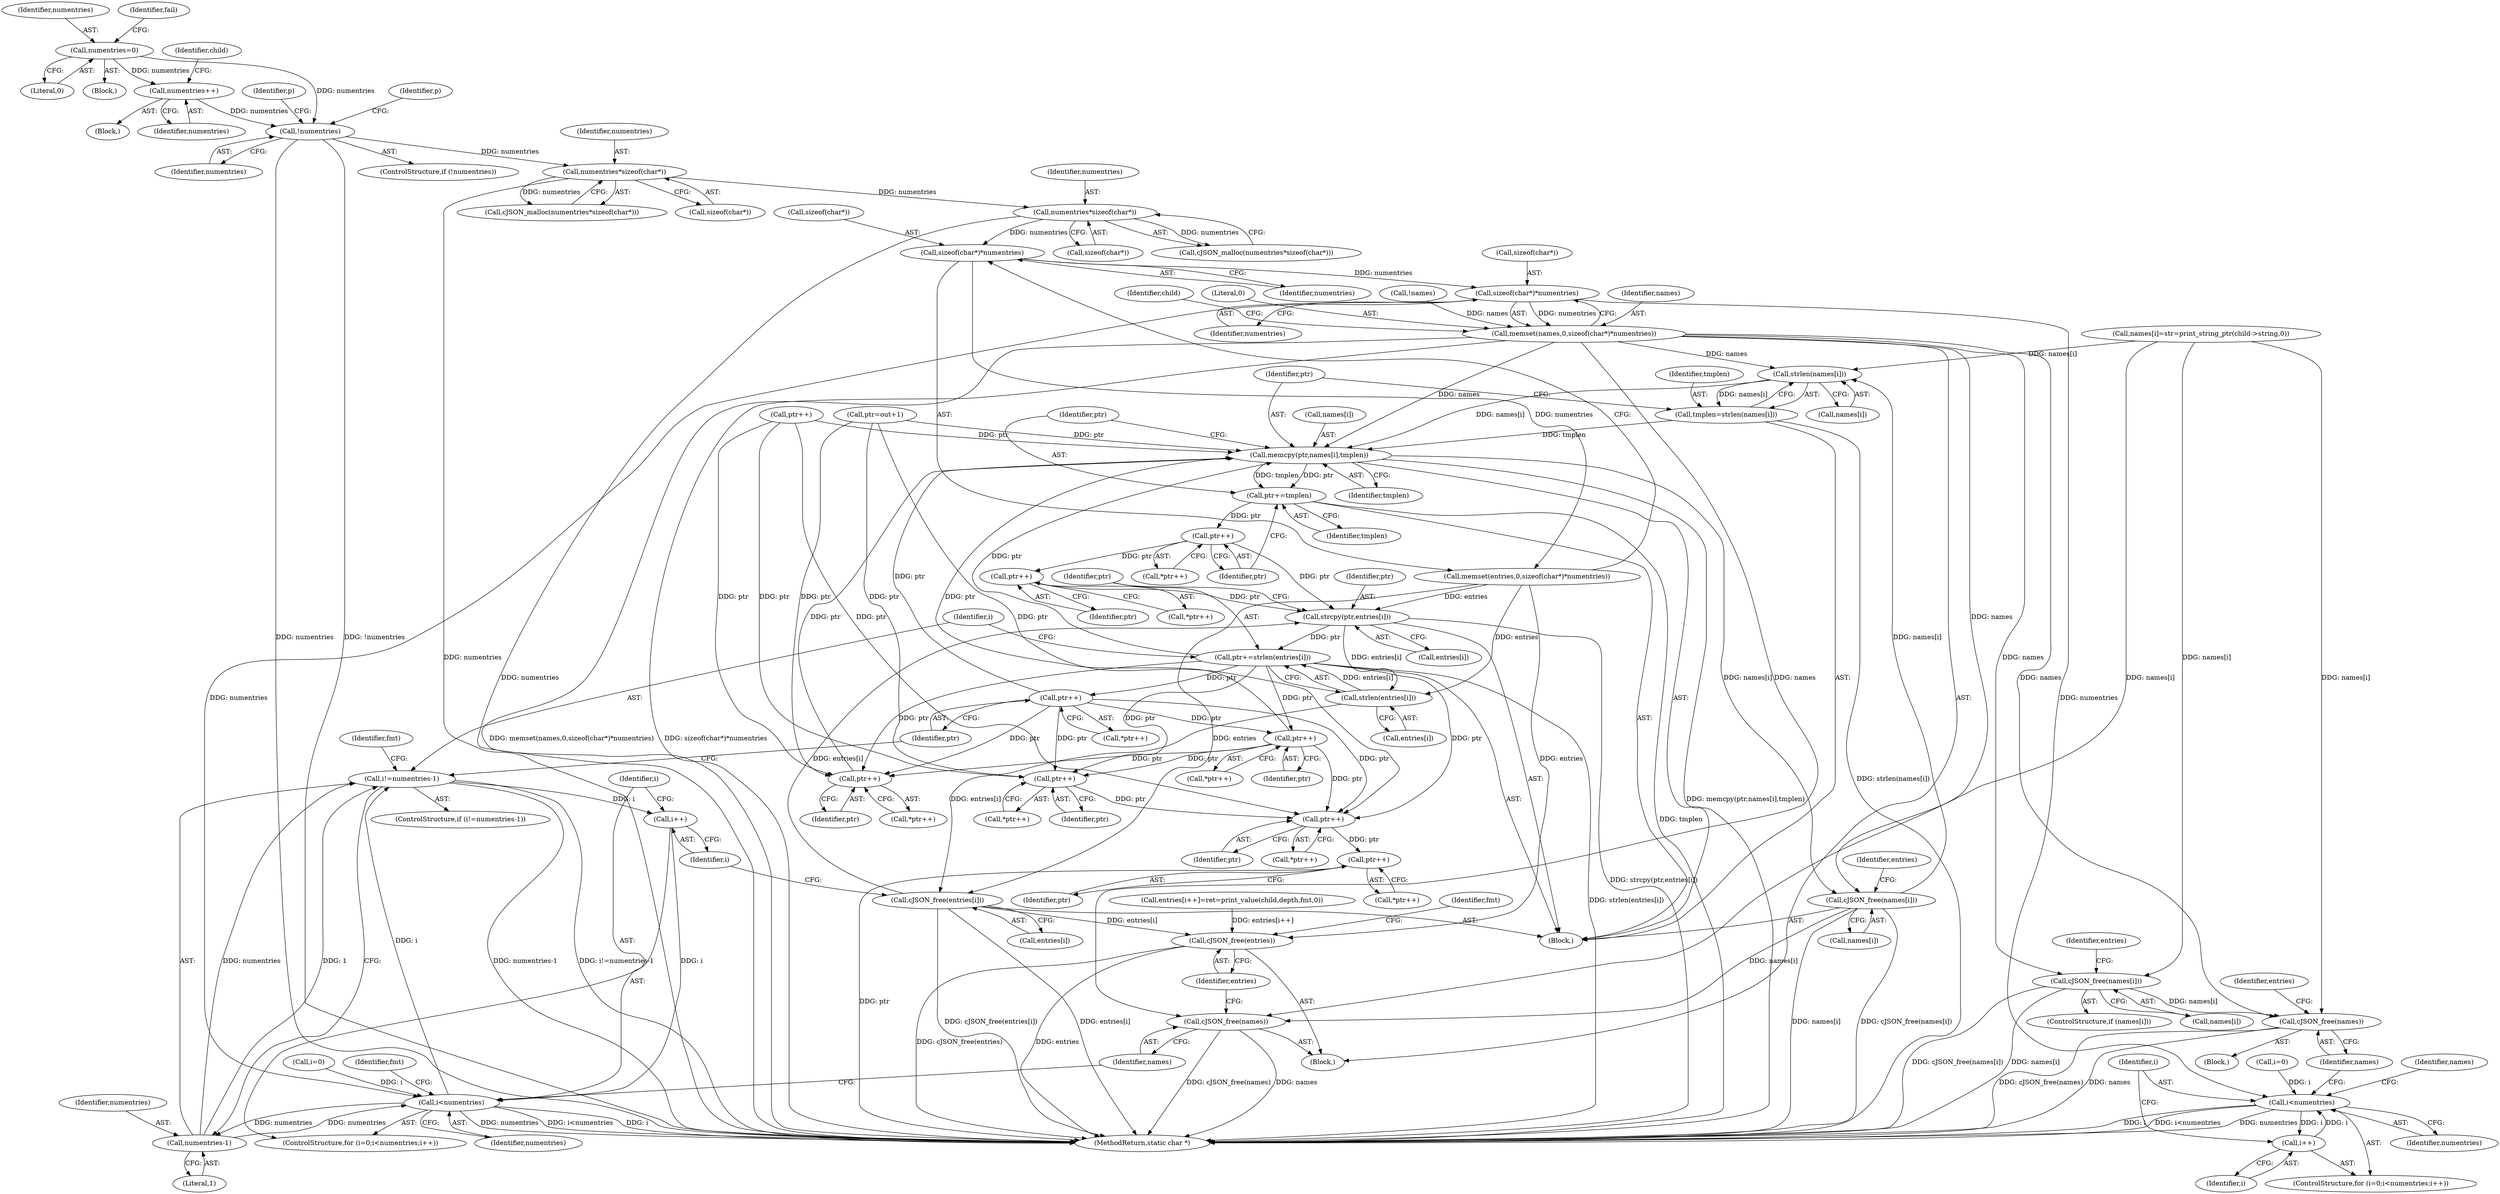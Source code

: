 digraph "0_iperf_91f2fa59e8ed80dfbf400add0164ee0e508e412a_42@API" {
"1000532" [label="(Call,sizeof(char*)*numentries)"];
"1000525" [label="(Call,sizeof(char*)*numentries)"];
"1000510" [label="(Call,numentries*sizeof(char*))"];
"1000496" [label="(Call,numentries*sizeof(char*))"];
"1000167" [label="(Call,!numentries)"];
"1000159" [label="(Call,numentries++)"];
"1000145" [label="(Call,numentries=0)"];
"1000529" [label="(Call,memset(names,0,sizeof(char*)*numentries))"];
"1000638" [label="(Call,cJSON_free(names[i]))"];
"1000650" [label="(Call,cJSON_free(names))"];
"1000704" [label="(Call,strlen(names[i]))"];
"1000702" [label="(Call,tmplen=strlen(names[i]))"];
"1000708" [label="(Call,memcpy(ptr,names[i],tmplen))"];
"1000714" [label="(Call,ptr+=tmplen)"];
"1000719" [label="(Call,ptr++)"];
"1000726" [label="(Call,ptr++)"];
"1000729" [label="(Call,strcpy(ptr,entries[i]))"];
"1000734" [label="(Call,ptr+=strlen(entries[i]))"];
"1000699" [label="(Call,ptr++)"];
"1000748" [label="(Call,ptr++)"];
"1000755" [label="(Call,ptr++)"];
"1000789" [label="(Call,ptr++)"];
"1000794" [label="(Call,ptr++)"];
"1000799" [label="(Call,ptr++)"];
"1000736" [label="(Call,strlen(entries[i]))"];
"1000766" [label="(Call,cJSON_free(entries[i]))"];
"1000772" [label="(Call,cJSON_free(entries))"];
"1000762" [label="(Call,cJSON_free(names[i]))"];
"1000770" [label="(Call,cJSON_free(names))"];
"1000628" [label="(Call,i<numentries)"];
"1000631" [label="(Call,i++)"];
"1000680" [label="(Call,i<numentries)"];
"1000741" [label="(Call,i!=numentries-1)"];
"1000683" [label="(Call,i++)"];
"1000743" [label="(Call,numentries-1)"];
"1000509" [label="(Call,cJSON_malloc(numentries*sizeof(char*)))"];
"1000242" [label="(Identifier,p)"];
"1000714" [label="(Call,ptr+=tmplen)"];
"1000741" [label="(Call,i!=numentries-1)"];
"1000522" [label="(Call,memset(entries,0,sizeof(char*)*numentries))"];
"1000681" [label="(Identifier,i)"];
"1000530" [label="(Identifier,names)"];
"1000498" [label="(Call,sizeof(char*))"];
"1000729" [label="(Call,strcpy(ptr,entries[i]))"];
"1000636" [label="(Identifier,names)"];
"1000747" [label="(Call,*ptr++)"];
"1000726" [label="(Call,ptr++)"];
"1000146" [label="(Identifier,numentries)"];
"1000511" [label="(Identifier,numentries)"];
"1000162" [label="(Identifier,child)"];
"1000634" [label="(ControlStructure,if (names[i]))"];
"1000762" [label="(Call,cJSON_free(names[i]))"];
"1000537" [label="(Identifier,child)"];
"1000533" [label="(Call,sizeof(char*))"];
"1000510" [label="(Call,numentries*sizeof(char*))"];
"1000639" [label="(Call,names[i])"];
"1000145" [label="(Call,numentries=0)"];
"1000669" [label="(Call,ptr++)"];
"1000800" [label="(Identifier,ptr)"];
"1000793" [label="(Call,*ptr++)"];
"1000709" [label="(Identifier,ptr)"];
"1000685" [label="(Block,)"];
"1000772" [label="(Call,cJSON_free(entries))"];
"1000512" [label="(Call,sizeof(char*))"];
"1000755" [label="(Call,ptr++)"];
"1000734" [label="(Call,ptr+=strlen(entries[i]))"];
"1000683" [label="(Call,i++)"];
"1000766" [label="(Call,cJSON_free(entries[i]))"];
"1000495" [label="(Call,cJSON_malloc(numentries*sizeof(char*)))"];
"1000799" [label="(Call,ptr++)"];
"1000700" [label="(Identifier,ptr)"];
"1000167" [label="(Call,!numentries)"];
"1000496" [label="(Call,numentries*sizeof(char*))"];
"1000653" [label="(Identifier,entries)"];
"1000752" [label="(Identifier,fmt)"];
"1000171" [label="(Identifier,p)"];
"1000719" [label="(Call,ptr++)"];
"1000740" [label="(ControlStructure,if (i!=numentries-1))"];
"1000650" [label="(Call,cJSON_free(names))"];
"1000160" [label="(Identifier,numentries)"];
"1000631" [label="(Call,i++)"];
"1000168" [label="(Identifier,numentries)"];
"1000725" [label="(Call,*ptr++)"];
"1000702" [label="(Call,tmplen=strlen(names[i]))"];
"1000682" [label="(Identifier,numentries)"];
"1000644" [label="(Identifier,entries)"];
"1000731" [label="(Call,entries[i])"];
"1000748" [label="(Call,ptr++)"];
"1000703" [label="(Identifier,tmplen)"];
"1000624" [label="(ControlStructure,for (i=0;i<numentries;i++))"];
"1000789" [label="(Call,ptr++)"];
"1000794" [label="(Call,ptr++)"];
"1000677" [label="(Call,i=0)"];
"1000497" [label="(Identifier,numentries)"];
"1000490" [label="(Block,)"];
"1000771" [label="(Identifier,names)"];
"1000710" [label="(Call,names[i])"];
"1000737" [label="(Call,entries[i])"];
"1000763" [label="(Call,names[i])"];
"1000730" [label="(Identifier,ptr)"];
"1000749" [label="(Identifier,ptr)"];
"1000804" [label="(MethodReturn,static char *)"];
"1000767" [label="(Call,entries[i])"];
"1000531" [label="(Literal,0)"];
"1000629" [label="(Identifier,i)"];
"1000529" [label="(Call,memset(names,0,sizeof(char*)*numentries))"];
"1000535" [label="(Identifier,numentries)"];
"1000742" [label="(Identifier,i)"];
"1000147" [label="(Literal,0)"];
"1000795" [label="(Identifier,ptr)"];
"1000744" [label="(Identifier,numentries)"];
"1000554" [label="(Call,names[i]=str=print_string_ptr(child->string,0))"];
"1000699" [label="(Call,ptr++)"];
"1000532" [label="(Call,sizeof(char*)*numentries)"];
"1000623" [label="(Block,)"];
"1000713" [label="(Identifier,tmplen)"];
"1000525" [label="(Call,sizeof(char*)*numentries)"];
"1000704" [label="(Call,strlen(names[i]))"];
"1000715" [label="(Identifier,ptr)"];
"1000684" [label="(Identifier,i)"];
"1000768" [label="(Identifier,entries)"];
"1000745" [label="(Literal,1)"];
"1000705" [label="(Call,names[i])"];
"1000150" [label="(Identifier,fail)"];
"1000708" [label="(Call,memcpy(ptr,names[i],tmplen))"];
"1000158" [label="(Block,)"];
"1000680" [label="(Call,i<numentries)"];
"1000756" [label="(Identifier,ptr)"];
"1000515" [label="(Call,!names)"];
"1000166" [label="(ControlStructure,if (!numentries))"];
"1000526" [label="(Call,sizeof(char*))"];
"1000718" [label="(Call,*ptr++)"];
"1000798" [label="(Call,*ptr++)"];
"1000628" [label="(Call,i<numentries)"];
"1000727" [label="(Identifier,ptr)"];
"1000660" [label="(Call,ptr=out+1)"];
"1000775" [label="(Identifier,fmt)"];
"1000565" [label="(Call,entries[i++]=ret=print_value(child,depth,fmt,0))"];
"1000698" [label="(Call,*ptr++)"];
"1000113" [label="(Block,)"];
"1000716" [label="(Identifier,tmplen)"];
"1000735" [label="(Identifier,ptr)"];
"1000754" [label="(Call,*ptr++)"];
"1000743" [label="(Call,numentries-1)"];
"1000638" [label="(Call,cJSON_free(names[i]))"];
"1000632" [label="(Identifier,i)"];
"1000159" [label="(Call,numentries++)"];
"1000630" [label="(Identifier,numentries)"];
"1000676" [label="(ControlStructure,for (i=0;i<numentries;i++))"];
"1000790" [label="(Identifier,ptr)"];
"1000528" [label="(Identifier,numentries)"];
"1000788" [label="(Call,*ptr++)"];
"1000625" [label="(Call,i=0)"];
"1000651" [label="(Identifier,names)"];
"1000736" [label="(Call,strlen(entries[i]))"];
"1000770" [label="(Call,cJSON_free(names))"];
"1000773" [label="(Identifier,entries)"];
"1000687" [label="(Identifier,fmt)"];
"1000720" [label="(Identifier,ptr)"];
"1000532" -> "1000529"  [label="AST: "];
"1000532" -> "1000535"  [label="CFG: "];
"1000533" -> "1000532"  [label="AST: "];
"1000535" -> "1000532"  [label="AST: "];
"1000529" -> "1000532"  [label="CFG: "];
"1000532" -> "1000529"  [label="DDG: numentries"];
"1000525" -> "1000532"  [label="DDG: numentries"];
"1000532" -> "1000628"  [label="DDG: numentries"];
"1000532" -> "1000680"  [label="DDG: numentries"];
"1000525" -> "1000522"  [label="AST: "];
"1000525" -> "1000528"  [label="CFG: "];
"1000526" -> "1000525"  [label="AST: "];
"1000528" -> "1000525"  [label="AST: "];
"1000522" -> "1000525"  [label="CFG: "];
"1000525" -> "1000522"  [label="DDG: numentries"];
"1000510" -> "1000525"  [label="DDG: numentries"];
"1000510" -> "1000509"  [label="AST: "];
"1000510" -> "1000512"  [label="CFG: "];
"1000511" -> "1000510"  [label="AST: "];
"1000512" -> "1000510"  [label="AST: "];
"1000509" -> "1000510"  [label="CFG: "];
"1000510" -> "1000804"  [label="DDG: numentries"];
"1000510" -> "1000509"  [label="DDG: numentries"];
"1000496" -> "1000510"  [label="DDG: numentries"];
"1000496" -> "1000495"  [label="AST: "];
"1000496" -> "1000498"  [label="CFG: "];
"1000497" -> "1000496"  [label="AST: "];
"1000498" -> "1000496"  [label="AST: "];
"1000495" -> "1000496"  [label="CFG: "];
"1000496" -> "1000804"  [label="DDG: numentries"];
"1000496" -> "1000495"  [label="DDG: numentries"];
"1000167" -> "1000496"  [label="DDG: numentries"];
"1000167" -> "1000166"  [label="AST: "];
"1000167" -> "1000168"  [label="CFG: "];
"1000168" -> "1000167"  [label="AST: "];
"1000171" -> "1000167"  [label="CFG: "];
"1000242" -> "1000167"  [label="CFG: "];
"1000167" -> "1000804"  [label="DDG: numentries"];
"1000167" -> "1000804"  [label="DDG: !numentries"];
"1000159" -> "1000167"  [label="DDG: numentries"];
"1000145" -> "1000167"  [label="DDG: numentries"];
"1000159" -> "1000158"  [label="AST: "];
"1000159" -> "1000160"  [label="CFG: "];
"1000160" -> "1000159"  [label="AST: "];
"1000162" -> "1000159"  [label="CFG: "];
"1000145" -> "1000159"  [label="DDG: numentries"];
"1000145" -> "1000113"  [label="AST: "];
"1000145" -> "1000147"  [label="CFG: "];
"1000146" -> "1000145"  [label="AST: "];
"1000147" -> "1000145"  [label="AST: "];
"1000150" -> "1000145"  [label="CFG: "];
"1000529" -> "1000490"  [label="AST: "];
"1000530" -> "1000529"  [label="AST: "];
"1000531" -> "1000529"  [label="AST: "];
"1000537" -> "1000529"  [label="CFG: "];
"1000529" -> "1000804"  [label="DDG: memset(names,0,sizeof(char*)*numentries)"];
"1000529" -> "1000804"  [label="DDG: sizeof(char*)*numentries"];
"1000515" -> "1000529"  [label="DDG: names"];
"1000529" -> "1000638"  [label="DDG: names"];
"1000529" -> "1000650"  [label="DDG: names"];
"1000529" -> "1000704"  [label="DDG: names"];
"1000529" -> "1000708"  [label="DDG: names"];
"1000529" -> "1000762"  [label="DDG: names"];
"1000529" -> "1000770"  [label="DDG: names"];
"1000638" -> "1000634"  [label="AST: "];
"1000638" -> "1000639"  [label="CFG: "];
"1000639" -> "1000638"  [label="AST: "];
"1000644" -> "1000638"  [label="CFG: "];
"1000638" -> "1000804"  [label="DDG: cJSON_free(names[i])"];
"1000638" -> "1000804"  [label="DDG: names[i]"];
"1000554" -> "1000638"  [label="DDG: names[i]"];
"1000638" -> "1000650"  [label="DDG: names[i]"];
"1000650" -> "1000623"  [label="AST: "];
"1000650" -> "1000651"  [label="CFG: "];
"1000651" -> "1000650"  [label="AST: "];
"1000653" -> "1000650"  [label="CFG: "];
"1000650" -> "1000804"  [label="DDG: cJSON_free(names)"];
"1000650" -> "1000804"  [label="DDG: names"];
"1000554" -> "1000650"  [label="DDG: names[i]"];
"1000704" -> "1000702"  [label="AST: "];
"1000704" -> "1000705"  [label="CFG: "];
"1000705" -> "1000704"  [label="AST: "];
"1000702" -> "1000704"  [label="CFG: "];
"1000704" -> "1000702"  [label="DDG: names[i]"];
"1000554" -> "1000704"  [label="DDG: names[i]"];
"1000762" -> "1000704"  [label="DDG: names[i]"];
"1000704" -> "1000708"  [label="DDG: names[i]"];
"1000702" -> "1000685"  [label="AST: "];
"1000703" -> "1000702"  [label="AST: "];
"1000709" -> "1000702"  [label="CFG: "];
"1000702" -> "1000804"  [label="DDG: strlen(names[i])"];
"1000702" -> "1000708"  [label="DDG: tmplen"];
"1000708" -> "1000685"  [label="AST: "];
"1000708" -> "1000713"  [label="CFG: "];
"1000709" -> "1000708"  [label="AST: "];
"1000710" -> "1000708"  [label="AST: "];
"1000713" -> "1000708"  [label="AST: "];
"1000715" -> "1000708"  [label="CFG: "];
"1000708" -> "1000804"  [label="DDG: memcpy(ptr,names[i],tmplen)"];
"1000699" -> "1000708"  [label="DDG: ptr"];
"1000734" -> "1000708"  [label="DDG: ptr"];
"1000660" -> "1000708"  [label="DDG: ptr"];
"1000669" -> "1000708"  [label="DDG: ptr"];
"1000748" -> "1000708"  [label="DDG: ptr"];
"1000755" -> "1000708"  [label="DDG: ptr"];
"1000708" -> "1000714"  [label="DDG: tmplen"];
"1000708" -> "1000714"  [label="DDG: ptr"];
"1000708" -> "1000762"  [label="DDG: names[i]"];
"1000714" -> "1000685"  [label="AST: "];
"1000714" -> "1000716"  [label="CFG: "];
"1000715" -> "1000714"  [label="AST: "];
"1000716" -> "1000714"  [label="AST: "];
"1000720" -> "1000714"  [label="CFG: "];
"1000714" -> "1000804"  [label="DDG: tmplen"];
"1000714" -> "1000719"  [label="DDG: ptr"];
"1000719" -> "1000718"  [label="AST: "];
"1000719" -> "1000720"  [label="CFG: "];
"1000720" -> "1000719"  [label="AST: "];
"1000718" -> "1000719"  [label="CFG: "];
"1000719" -> "1000726"  [label="DDG: ptr"];
"1000719" -> "1000729"  [label="DDG: ptr"];
"1000726" -> "1000725"  [label="AST: "];
"1000726" -> "1000727"  [label="CFG: "];
"1000727" -> "1000726"  [label="AST: "];
"1000725" -> "1000726"  [label="CFG: "];
"1000726" -> "1000729"  [label="DDG: ptr"];
"1000729" -> "1000685"  [label="AST: "];
"1000729" -> "1000731"  [label="CFG: "];
"1000730" -> "1000729"  [label="AST: "];
"1000731" -> "1000729"  [label="AST: "];
"1000735" -> "1000729"  [label="CFG: "];
"1000729" -> "1000804"  [label="DDG: strcpy(ptr,entries[i])"];
"1000766" -> "1000729"  [label="DDG: entries[i]"];
"1000522" -> "1000729"  [label="DDG: entries"];
"1000729" -> "1000734"  [label="DDG: ptr"];
"1000729" -> "1000736"  [label="DDG: entries[i]"];
"1000734" -> "1000685"  [label="AST: "];
"1000734" -> "1000736"  [label="CFG: "];
"1000735" -> "1000734"  [label="AST: "];
"1000736" -> "1000734"  [label="AST: "];
"1000742" -> "1000734"  [label="CFG: "];
"1000734" -> "1000804"  [label="DDG: strlen(entries[i])"];
"1000734" -> "1000699"  [label="DDG: ptr"];
"1000736" -> "1000734"  [label="DDG: entries[i]"];
"1000734" -> "1000748"  [label="DDG: ptr"];
"1000734" -> "1000755"  [label="DDG: ptr"];
"1000734" -> "1000789"  [label="DDG: ptr"];
"1000734" -> "1000794"  [label="DDG: ptr"];
"1000699" -> "1000698"  [label="AST: "];
"1000699" -> "1000700"  [label="CFG: "];
"1000700" -> "1000699"  [label="AST: "];
"1000698" -> "1000699"  [label="CFG: "];
"1000660" -> "1000699"  [label="DDG: ptr"];
"1000669" -> "1000699"  [label="DDG: ptr"];
"1000748" -> "1000699"  [label="DDG: ptr"];
"1000755" -> "1000699"  [label="DDG: ptr"];
"1000748" -> "1000747"  [label="AST: "];
"1000748" -> "1000749"  [label="CFG: "];
"1000749" -> "1000748"  [label="AST: "];
"1000747" -> "1000748"  [label="CFG: "];
"1000748" -> "1000755"  [label="DDG: ptr"];
"1000748" -> "1000789"  [label="DDG: ptr"];
"1000748" -> "1000794"  [label="DDG: ptr"];
"1000755" -> "1000754"  [label="AST: "];
"1000755" -> "1000756"  [label="CFG: "];
"1000756" -> "1000755"  [label="AST: "];
"1000754" -> "1000755"  [label="CFG: "];
"1000755" -> "1000789"  [label="DDG: ptr"];
"1000755" -> "1000794"  [label="DDG: ptr"];
"1000789" -> "1000788"  [label="AST: "];
"1000789" -> "1000790"  [label="CFG: "];
"1000790" -> "1000789"  [label="AST: "];
"1000788" -> "1000789"  [label="CFG: "];
"1000660" -> "1000789"  [label="DDG: ptr"];
"1000669" -> "1000789"  [label="DDG: ptr"];
"1000789" -> "1000794"  [label="DDG: ptr"];
"1000794" -> "1000793"  [label="AST: "];
"1000794" -> "1000795"  [label="CFG: "];
"1000795" -> "1000794"  [label="AST: "];
"1000793" -> "1000794"  [label="CFG: "];
"1000660" -> "1000794"  [label="DDG: ptr"];
"1000669" -> "1000794"  [label="DDG: ptr"];
"1000794" -> "1000799"  [label="DDG: ptr"];
"1000799" -> "1000798"  [label="AST: "];
"1000799" -> "1000800"  [label="CFG: "];
"1000800" -> "1000799"  [label="AST: "];
"1000798" -> "1000799"  [label="CFG: "];
"1000799" -> "1000804"  [label="DDG: ptr"];
"1000736" -> "1000737"  [label="CFG: "];
"1000737" -> "1000736"  [label="AST: "];
"1000522" -> "1000736"  [label="DDG: entries"];
"1000736" -> "1000766"  [label="DDG: entries[i]"];
"1000766" -> "1000685"  [label="AST: "];
"1000766" -> "1000767"  [label="CFG: "];
"1000767" -> "1000766"  [label="AST: "];
"1000684" -> "1000766"  [label="CFG: "];
"1000766" -> "1000804"  [label="DDG: entries[i]"];
"1000766" -> "1000804"  [label="DDG: cJSON_free(entries[i])"];
"1000522" -> "1000766"  [label="DDG: entries"];
"1000766" -> "1000772"  [label="DDG: entries[i]"];
"1000772" -> "1000490"  [label="AST: "];
"1000772" -> "1000773"  [label="CFG: "];
"1000773" -> "1000772"  [label="AST: "];
"1000775" -> "1000772"  [label="CFG: "];
"1000772" -> "1000804"  [label="DDG: entries"];
"1000772" -> "1000804"  [label="DDG: cJSON_free(entries)"];
"1000565" -> "1000772"  [label="DDG: entries[i++]"];
"1000522" -> "1000772"  [label="DDG: entries"];
"1000762" -> "1000685"  [label="AST: "];
"1000762" -> "1000763"  [label="CFG: "];
"1000763" -> "1000762"  [label="AST: "];
"1000768" -> "1000762"  [label="CFG: "];
"1000762" -> "1000804"  [label="DDG: cJSON_free(names[i])"];
"1000762" -> "1000804"  [label="DDG: names[i]"];
"1000762" -> "1000770"  [label="DDG: names[i]"];
"1000770" -> "1000490"  [label="AST: "];
"1000770" -> "1000771"  [label="CFG: "];
"1000771" -> "1000770"  [label="AST: "];
"1000773" -> "1000770"  [label="CFG: "];
"1000770" -> "1000804"  [label="DDG: cJSON_free(names)"];
"1000770" -> "1000804"  [label="DDG: names"];
"1000554" -> "1000770"  [label="DDG: names[i]"];
"1000628" -> "1000624"  [label="AST: "];
"1000628" -> "1000630"  [label="CFG: "];
"1000629" -> "1000628"  [label="AST: "];
"1000630" -> "1000628"  [label="AST: "];
"1000636" -> "1000628"  [label="CFG: "];
"1000651" -> "1000628"  [label="CFG: "];
"1000628" -> "1000804"  [label="DDG: numentries"];
"1000628" -> "1000804"  [label="DDG: i"];
"1000628" -> "1000804"  [label="DDG: i<numentries"];
"1000625" -> "1000628"  [label="DDG: i"];
"1000631" -> "1000628"  [label="DDG: i"];
"1000628" -> "1000631"  [label="DDG: i"];
"1000631" -> "1000624"  [label="AST: "];
"1000631" -> "1000632"  [label="CFG: "];
"1000632" -> "1000631"  [label="AST: "];
"1000629" -> "1000631"  [label="CFG: "];
"1000680" -> "1000676"  [label="AST: "];
"1000680" -> "1000682"  [label="CFG: "];
"1000681" -> "1000680"  [label="AST: "];
"1000682" -> "1000680"  [label="AST: "];
"1000687" -> "1000680"  [label="CFG: "];
"1000771" -> "1000680"  [label="CFG: "];
"1000680" -> "1000804"  [label="DDG: i"];
"1000680" -> "1000804"  [label="DDG: numentries"];
"1000680" -> "1000804"  [label="DDG: i<numentries"];
"1000677" -> "1000680"  [label="DDG: i"];
"1000683" -> "1000680"  [label="DDG: i"];
"1000743" -> "1000680"  [label="DDG: numentries"];
"1000680" -> "1000741"  [label="DDG: i"];
"1000680" -> "1000743"  [label="DDG: numentries"];
"1000741" -> "1000740"  [label="AST: "];
"1000741" -> "1000743"  [label="CFG: "];
"1000742" -> "1000741"  [label="AST: "];
"1000743" -> "1000741"  [label="AST: "];
"1000749" -> "1000741"  [label="CFG: "];
"1000752" -> "1000741"  [label="CFG: "];
"1000741" -> "1000804"  [label="DDG: numentries-1"];
"1000741" -> "1000804"  [label="DDG: i!=numentries-1"];
"1000741" -> "1000683"  [label="DDG: i"];
"1000743" -> "1000741"  [label="DDG: numentries"];
"1000743" -> "1000741"  [label="DDG: 1"];
"1000683" -> "1000676"  [label="AST: "];
"1000683" -> "1000684"  [label="CFG: "];
"1000684" -> "1000683"  [label="AST: "];
"1000681" -> "1000683"  [label="CFG: "];
"1000743" -> "1000745"  [label="CFG: "];
"1000744" -> "1000743"  [label="AST: "];
"1000745" -> "1000743"  [label="AST: "];
}
